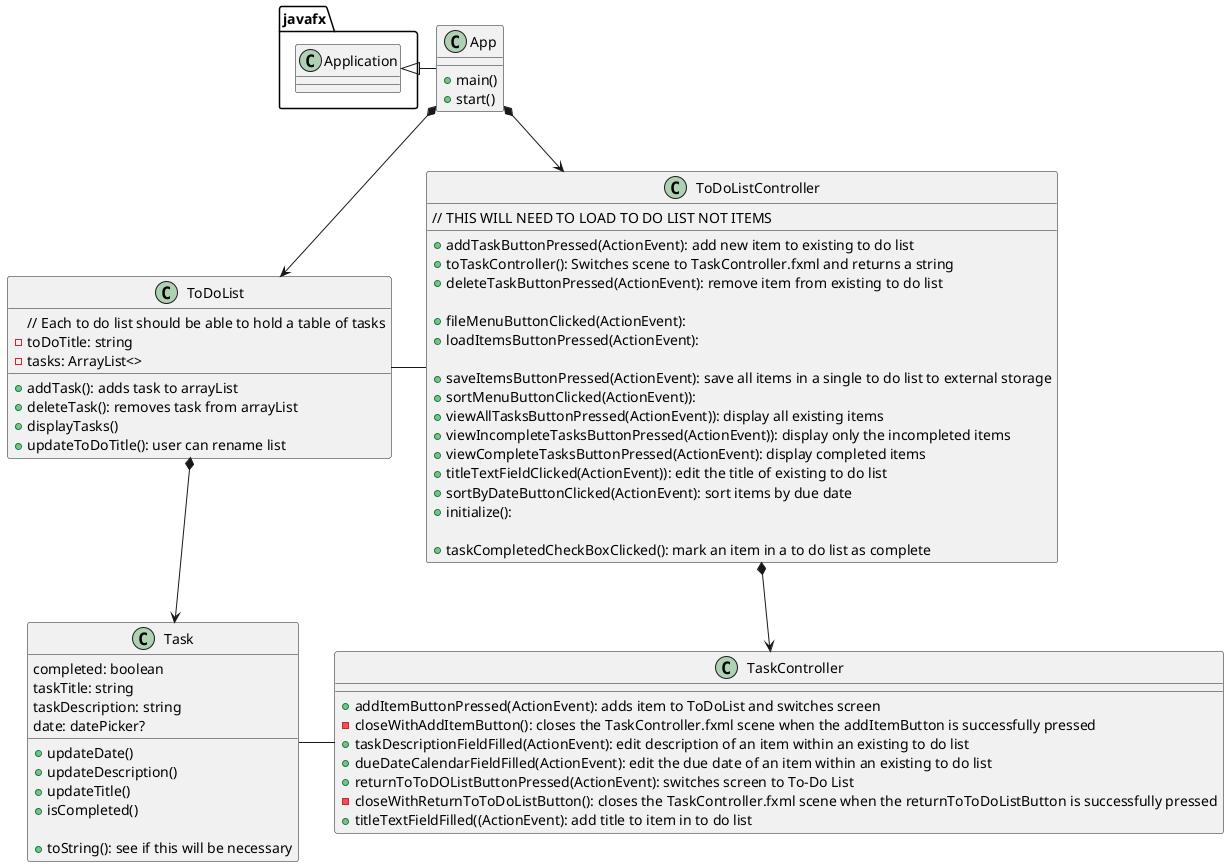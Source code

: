 @startuml
'https://plantuml.com/sequence-diagram

class App {
    + main()
    + start()
}

class ToDoList {
    // Each to do list should be able to hold a table of tasks
    - toDoTitle: string
    - tasks: ArrayList<>

    + addTask(): adds task to arrayList
    + deleteTask(): removes task from arrayList
    + displayTasks()
    + updateToDoTitle(): user can rename list

}

class Task {
    completed: boolean
    taskTitle: string
    taskDescription: string
    date: datePicker?

    + updateDate()
    + updateDescription()
    + updateTitle()
    + isCompleted()

    + toString(): see if this will be necessary
}

class ToDoListController {
    + addTaskButtonPressed(ActionEvent): add new item to existing to do list
    + toTaskController(): Switches scene to TaskController.fxml and returns a string
    + deleteTaskButtonPressed(ActionEvent): remove item from existing to do list

    + fileMenuButtonClicked(ActionEvent):

    // THIS WILL NEED TO LOAD TO DO LIST NOT ITEMS
    + loadItemsButtonPressed(ActionEvent):

    + saveItemsButtonPressed(ActionEvent): save all items in a single to do list to external storage
    + sortMenuButtonClicked(ActionEvent)):
           + viewAllTasksButtonPressed(ActionEvent)): display all existing items
           + viewIncompleteTasksButtonPressed(ActionEvent)): display only the incompleted items
           + viewCompleteTasksButtonPressed(ActionEvent): display completed items
    + titleTextFieldClicked(ActionEvent)): edit the title of existing to do list
    + sortByDateButtonClicked(ActionEvent): sort items by due date
    + initialize():

    + taskCompletedCheckBoxClicked(): mark an item in a to do list as complete

}

class TaskController {
    + addItemButtonPressed(ActionEvent): adds item to ToDoList and switches screen
    - closeWithAddItemButton(): closes the TaskController.fxml scene when the addItemButton is successfully pressed
    + taskDescriptionFieldFilled(ActionEvent): edit description of an item within an existing to do list
    + dueDateCalendarFieldFilled(ActionEvent): edit the due date of an item within an existing to do list
    + returnToToDOListButtonPressed(ActionEvent): switches screen to To-Do List
    - closeWithReturnToToDoListButton(): closes the TaskController.fxml scene when the returnToToDoListButton is successfully pressed
    + titleTextFieldFilled((ActionEvent): add title to item in to do list
}




javafx.Application <|- App
App *--> ToDoListController
App *--> ToDoList
ToDoListController *--> TaskController
ToDoList *--> Task
ToDoList - ToDoListController
Task - TaskController

@enduml